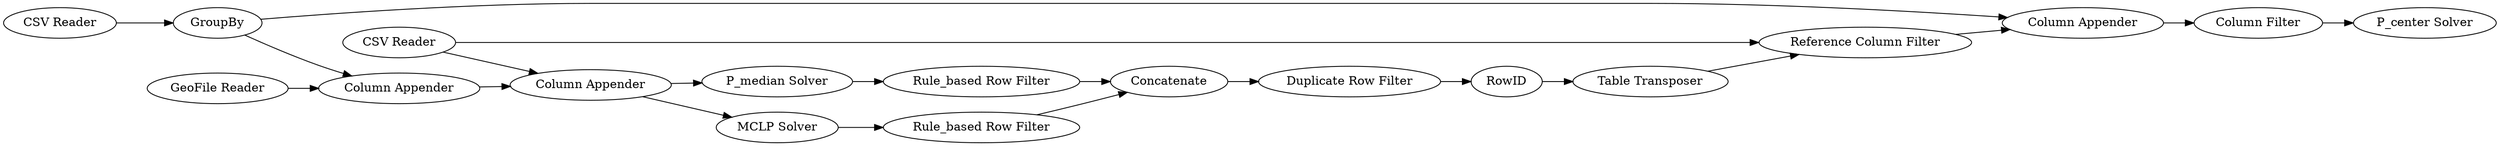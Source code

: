 digraph {
	1 [label="GeoFile Reader"]
	2 [label="CSV Reader"]
	3 [label="CSV Reader"]
	4 [label=GroupBy]
	5 [label="Column Appender"]
	8 [label="Rule_based Row Filter"]
	9 [label="Rule_based Row Filter"]
	10 [label=Concatenate]
	11 [label="Duplicate Row Filter"]
	12 [label=RowID]
	13 [label="Table Transposer"]
	14 [label="Reference Column Filter"]
	15 [label="Column Appender"]
	16 [label="Column Filter"]
	17 [label="P_center Solver"]
	18 [label="P_median Solver"]
	20 [label="Column Appender"]
	21 [label="MCLP Solver"]
	1 -> 5
	2 -> 4
	3 -> 14
	3 -> 20
	4 -> 5
	4 -> 15
	5 -> 20
	8 -> 10
	9 -> 10
	10 -> 11
	11 -> 12
	12 -> 13
	13 -> 14
	14 -> 15
	15 -> 16
	16 -> 17
	18 -> 8
	20 -> 21
	20 -> 18
	21 -> 9
	rankdir=LR
}
